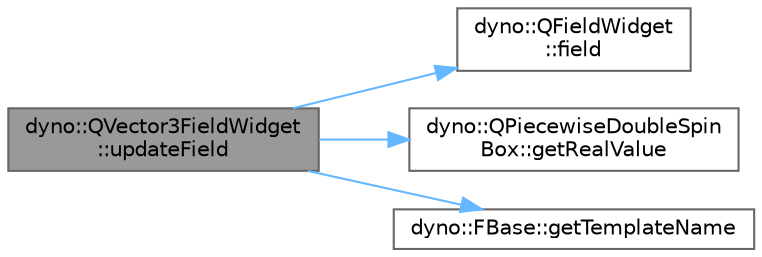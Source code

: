 digraph "dyno::QVector3FieldWidget::updateField"
{
 // LATEX_PDF_SIZE
  bgcolor="transparent";
  edge [fontname=Helvetica,fontsize=10,labelfontname=Helvetica,labelfontsize=10];
  node [fontname=Helvetica,fontsize=10,shape=box,height=0.2,width=0.4];
  rankdir="LR";
  Node1 [id="Node000001",label="dyno::QVector3FieldWidget\l::updateField",height=0.2,width=0.4,color="gray40", fillcolor="grey60", style="filled", fontcolor="black",tooltip=" "];
  Node1 -> Node2 [id="edge1_Node000001_Node000002",color="steelblue1",style="solid",tooltip=" "];
  Node2 [id="Node000002",label="dyno::QFieldWidget\l::field",height=0.2,width=0.4,color="grey40", fillcolor="white", style="filled",URL="$classdyno_1_1_q_field_widget.html#a782d02aac0902a3ac4813a19e9952499",tooltip=" "];
  Node1 -> Node3 [id="edge2_Node000001_Node000003",color="steelblue1",style="solid",tooltip=" "];
  Node3 [id="Node000003",label="dyno::QPiecewiseDoubleSpin\lBox::getRealValue",height=0.2,width=0.4,color="grey40", fillcolor="white", style="filled",URL="$classdyno_1_1_q_piecewise_double_spin_box.html#a6ce843c113424ba58964a41a14c4cfa3",tooltip=" "];
  Node1 -> Node4 [id="edge3_Node000001_Node000004",color="steelblue1",style="solid",tooltip=" "];
  Node4 [id="Node000004",label="dyno::FBase::getTemplateName",height=0.2,width=0.4,color="grey40", fillcolor="white", style="filled",URL="$classdyno_1_1_f_base.html#a751d22e6e218a65ccc35783801d09308",tooltip=" "];
}
